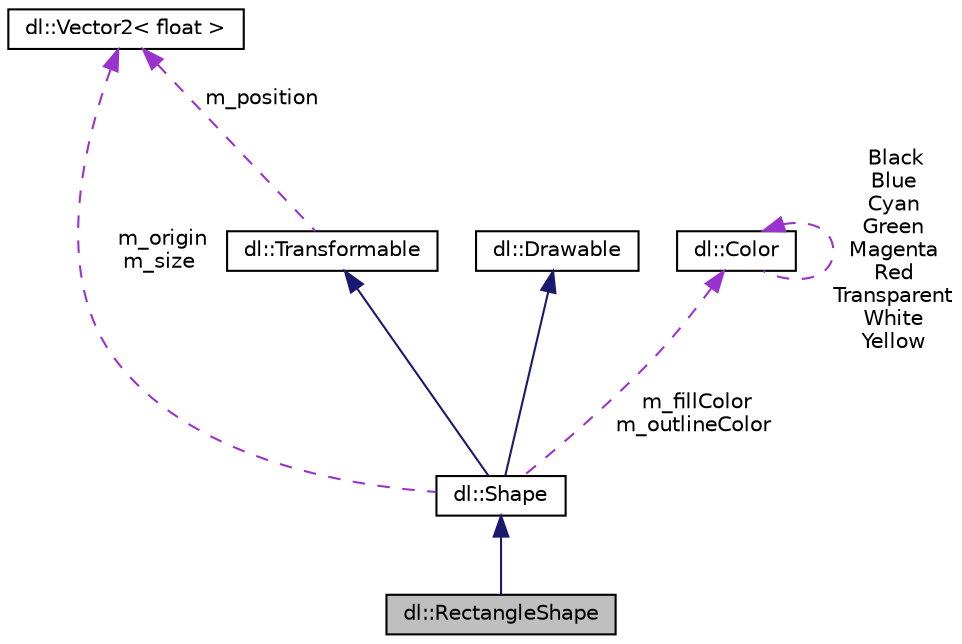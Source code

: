 digraph "dl::RectangleShape"
{
 // LATEX_PDF_SIZE
  edge [fontname="Helvetica",fontsize="10",labelfontname="Helvetica",labelfontsize="10"];
  node [fontname="Helvetica",fontsize="10",shape=record];
  Node1 [label="dl::RectangleShape",height=0.2,width=0.4,color="black", fillcolor="grey75", style="filled", fontcolor="black",tooltip="A rectangle shape."];
  Node2 -> Node1 [dir="back",color="midnightblue",fontsize="10",style="solid",fontname="Helvetica"];
  Node2 [label="dl::Shape",height=0.2,width=0.4,color="black", fillcolor="white", style="filled",URL="$classdl_1_1Shape.html",tooltip=" "];
  Node3 -> Node2 [dir="back",color="midnightblue",fontsize="10",style="solid",fontname="Helvetica"];
  Node3 [label="dl::Transformable",height=0.2,width=0.4,color="black", fillcolor="white", style="filled",URL="$classdl_1_1Transformable.html",tooltip=" "];
  Node4 -> Node3 [dir="back",color="darkorchid3",fontsize="10",style="dashed",label=" m_position" ,fontname="Helvetica"];
  Node4 [label="dl::Vector2\< float \>",height=0.2,width=0.4,color="black", fillcolor="white", style="filled",URL="$classdl_1_1Vector2.html",tooltip=" "];
  Node5 -> Node2 [dir="back",color="midnightblue",fontsize="10",style="solid",fontname="Helvetica"];
  Node5 [label="dl::Drawable",height=0.2,width=0.4,color="black", fillcolor="white", style="filled",URL="$classdl_1_1Drawable.html",tooltip=" "];
  Node6 -> Node2 [dir="back",color="darkorchid3",fontsize="10",style="dashed",label=" m_fillColor\nm_outlineColor" ,fontname="Helvetica"];
  Node6 [label="dl::Color",height=0.2,width=0.4,color="black", fillcolor="white", style="filled",URL="$classdl_1_1Color.html",tooltip="A class used to describe a RGBA color."];
  Node6 -> Node6 [dir="back",color="darkorchid3",fontsize="10",style="dashed",label=" Black\nBlue\nCyan\nGreen\nMagenta\nRed\nTransparent\nWhite\nYellow" ,fontname="Helvetica"];
  Node4 -> Node2 [dir="back",color="darkorchid3",fontsize="10",style="dashed",label=" m_origin\nm_size" ,fontname="Helvetica"];
}
